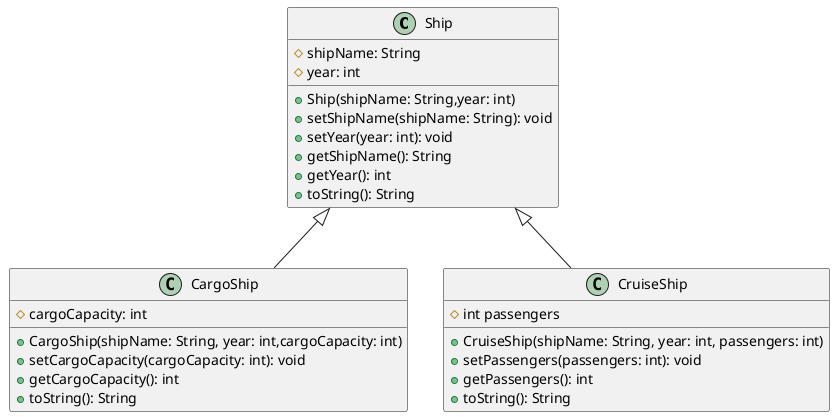 @startuml
'https://plantuml.com/class-diagram

class Ship
class CargoShip
class CruiseShip

Ship <|-- CargoShip
Ship <|-- CruiseShip


class Ship {
# shipName: String
# year: int
+Ship(shipName: String,year: int)
+setShipName(shipName: String): void
+setYear(year: int): void
+getShipName(): String
+getYear(): int
+toString(): String
}
class CargoShip {
# cargoCapacity: int
+CargoShip(shipName: String, year: int,cargoCapacity: int)
+setCargoCapacity(cargoCapacity: int): void
+getCargoCapacity(): int
+toString(): String
}
class CruiseShip {
#int passengers
+CruiseShip(shipName: String, year: int, passengers: int)
+setPassengers(passengers: int): void
+getPassengers(): int
+toString(): String
}

@enduml